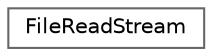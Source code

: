digraph "Graphical Class Hierarchy"
{
 // LATEX_PDF_SIZE
  bgcolor="transparent";
  edge [fontname=Helvetica,fontsize=10,labelfontname=Helvetica,labelfontsize=10];
  node [fontname=Helvetica,fontsize=10,shape=box,height=0.2,width=0.4];
  rankdir="LR";
  Node0 [id="Node000000",label="FileReadStream",height=0.2,width=0.4,color="grey40", fillcolor="white", style="filled",URL="$class_file_read_stream.html",tooltip="File byte stream for input using fread()."];
}

